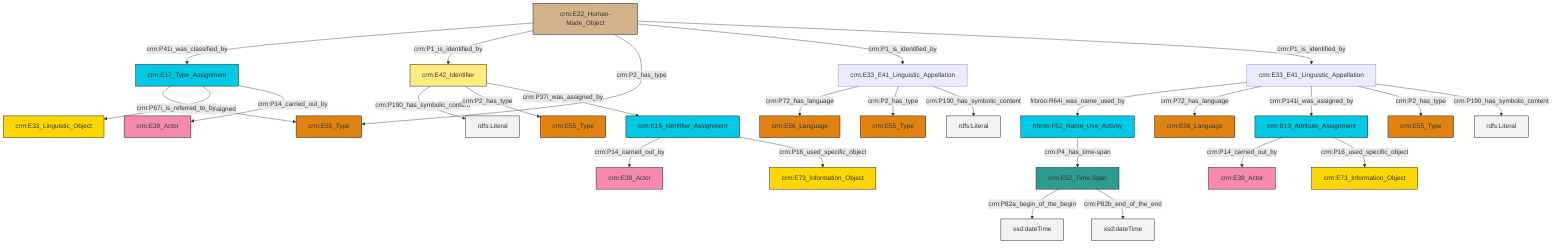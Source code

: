 graph TD
classDef Literal fill:#f2f2f2,stroke:#000000;
classDef CRM_Entity fill:#FFFFFF,stroke:#000000;
classDef Temporal_Entity fill:#00C9E6, stroke:#000000;
classDef Type fill:#E18312, stroke:#000000;
classDef Time-Span fill:#2C9C91, stroke:#000000;
classDef Appellation fill:#FFEB7F, stroke:#000000;
classDef Place fill:#008836, stroke:#000000;
classDef Persistent_Item fill:#B266B2, stroke:#000000;
classDef Conceptual_Object fill:#FFD700, stroke:#000000;
classDef Physical_Thing fill:#D2B48C, stroke:#000000;
classDef Actor fill:#f58aad, stroke:#000000;
classDef PC_Classes fill:#4ce600, stroke:#000000;
classDef Multi fill:#cccccc,stroke:#000000;

0["crm:E33_E41_Linguistic_Appellation"]:::Default -->|crm:P72_has_language| 1["crm:E56_Language"]:::Type
2["crm:E33_E41_Linguistic_Appellation"]:::Default -->|frbroo:R64i_was_name_used_by| 3["frbroo:F52_Name_Use_Activity"]:::Temporal_Entity
0["crm:E33_E41_Linguistic_Appellation"]:::Default -->|crm:P2_has_type| 4["crm:E55_Type"]:::Type
5["crm:E17_Type_Assignment"]:::Temporal_Entity -->|crm:P42_assigned| 6["crm:E55_Type"]:::Type
2["crm:E33_E41_Linguistic_Appellation"]:::Default -->|crm:P72_has_language| 9["crm:E56_Language"]:::Type
7["crm:E52_Time-Span"]:::Time-Span -->|crm:P82a_begin_of_the_begin| 11[xsd:dateTime]:::Literal
12["crm:E15_Identifier_Assignment"]:::Temporal_Entity -->|crm:P14_carried_out_by| 13["crm:E39_Actor"]:::Actor
2["crm:E33_E41_Linguistic_Appellation"]:::Default -->|crm:P141i_was_assigned_by| 14["crm:E13_Attribute_Assignment"]:::Temporal_Entity
15["crm:E42_Identifier"]:::Appellation -->|crm:P190_has_symbolic_content| 16[rdfs:Literal]:::Literal
0["crm:E33_E41_Linguistic_Appellation"]:::Default -->|crm:P190_has_symbolic_content| 17[rdfs:Literal]:::Literal
2["crm:E33_E41_Linguistic_Appellation"]:::Default -->|crm:P2_has_type| 22["crm:E55_Type"]:::Type
5["crm:E17_Type_Assignment"]:::Temporal_Entity -->|crm:P67i_is_referred_to_by| 26["crm:E33_Linguistic_Object"]:::Conceptual_Object
7["crm:E52_Time-Span"]:::Time-Span -->|crm:P82b_end_of_the_end| 27[xsd:dateTime]:::Literal
2["crm:E33_E41_Linguistic_Appellation"]:::Default -->|crm:P190_has_symbolic_content| 28[rdfs:Literal]:::Literal
23["crm:E22_Human-Made_Object"]:::Physical_Thing -->|crm:P41i_was_classified_by| 5["crm:E17_Type_Assignment"]:::Temporal_Entity
14["crm:E13_Attribute_Assignment"]:::Temporal_Entity -->|crm:P14_carried_out_by| 31["crm:E39_Actor"]:::Actor
23["crm:E22_Human-Made_Object"]:::Physical_Thing -->|crm:P1_is_identified_by| 15["crm:E42_Identifier"]:::Appellation
23["crm:E22_Human-Made_Object"]:::Physical_Thing -->|crm:P2_has_type| 6["crm:E55_Type"]:::Type
15["crm:E42_Identifier"]:::Appellation -->|crm:P2_has_type| 41["crm:E55_Type"]:::Type
23["crm:E22_Human-Made_Object"]:::Physical_Thing -->|crm:P1_is_identified_by| 0["crm:E33_E41_Linguistic_Appellation"]:::Default
5["crm:E17_Type_Assignment"]:::Temporal_Entity -->|crm:P14_carried_out_by| 37["crm:E39_Actor"]:::Actor
3["frbroo:F52_Name_Use_Activity"]:::Temporal_Entity -->|crm:P4_has_time-span| 7["crm:E52_Time-Span"]:::Time-Span
15["crm:E42_Identifier"]:::Appellation -->|crm:P37i_was_assigned_by| 12["crm:E15_Identifier_Assignment"]:::Temporal_Entity
12["crm:E15_Identifier_Assignment"]:::Temporal_Entity -->|crm:P16_used_specific_object| 33["crm:E73_Information_Object"]:::Conceptual_Object
23["crm:E22_Human-Made_Object"]:::Physical_Thing -->|crm:P1_is_identified_by| 2["crm:E33_E41_Linguistic_Appellation"]:::Default
14["crm:E13_Attribute_Assignment"]:::Temporal_Entity -->|crm:P16_used_specific_object| 43["crm:E73_Information_Object"]:::Conceptual_Object